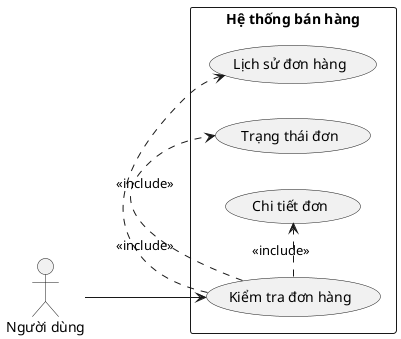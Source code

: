 @startuml
left to right direction

actor "Người dùng" as user

rectangle "Hệ thống bán hàng" {
  (Kiểm tra đơn hàng) as check_order
  (Lịch sử đơn hàng) as order_history
  (Trạng thái đơn) as order_status
  (Chi tiết đơn) as order_details
  
  user --> check_order
  
  check_order .> order_history : <<include>>
  check_order .> order_status : <<include>>
  check_order .> order_details : <<include>>
}

@enduml
